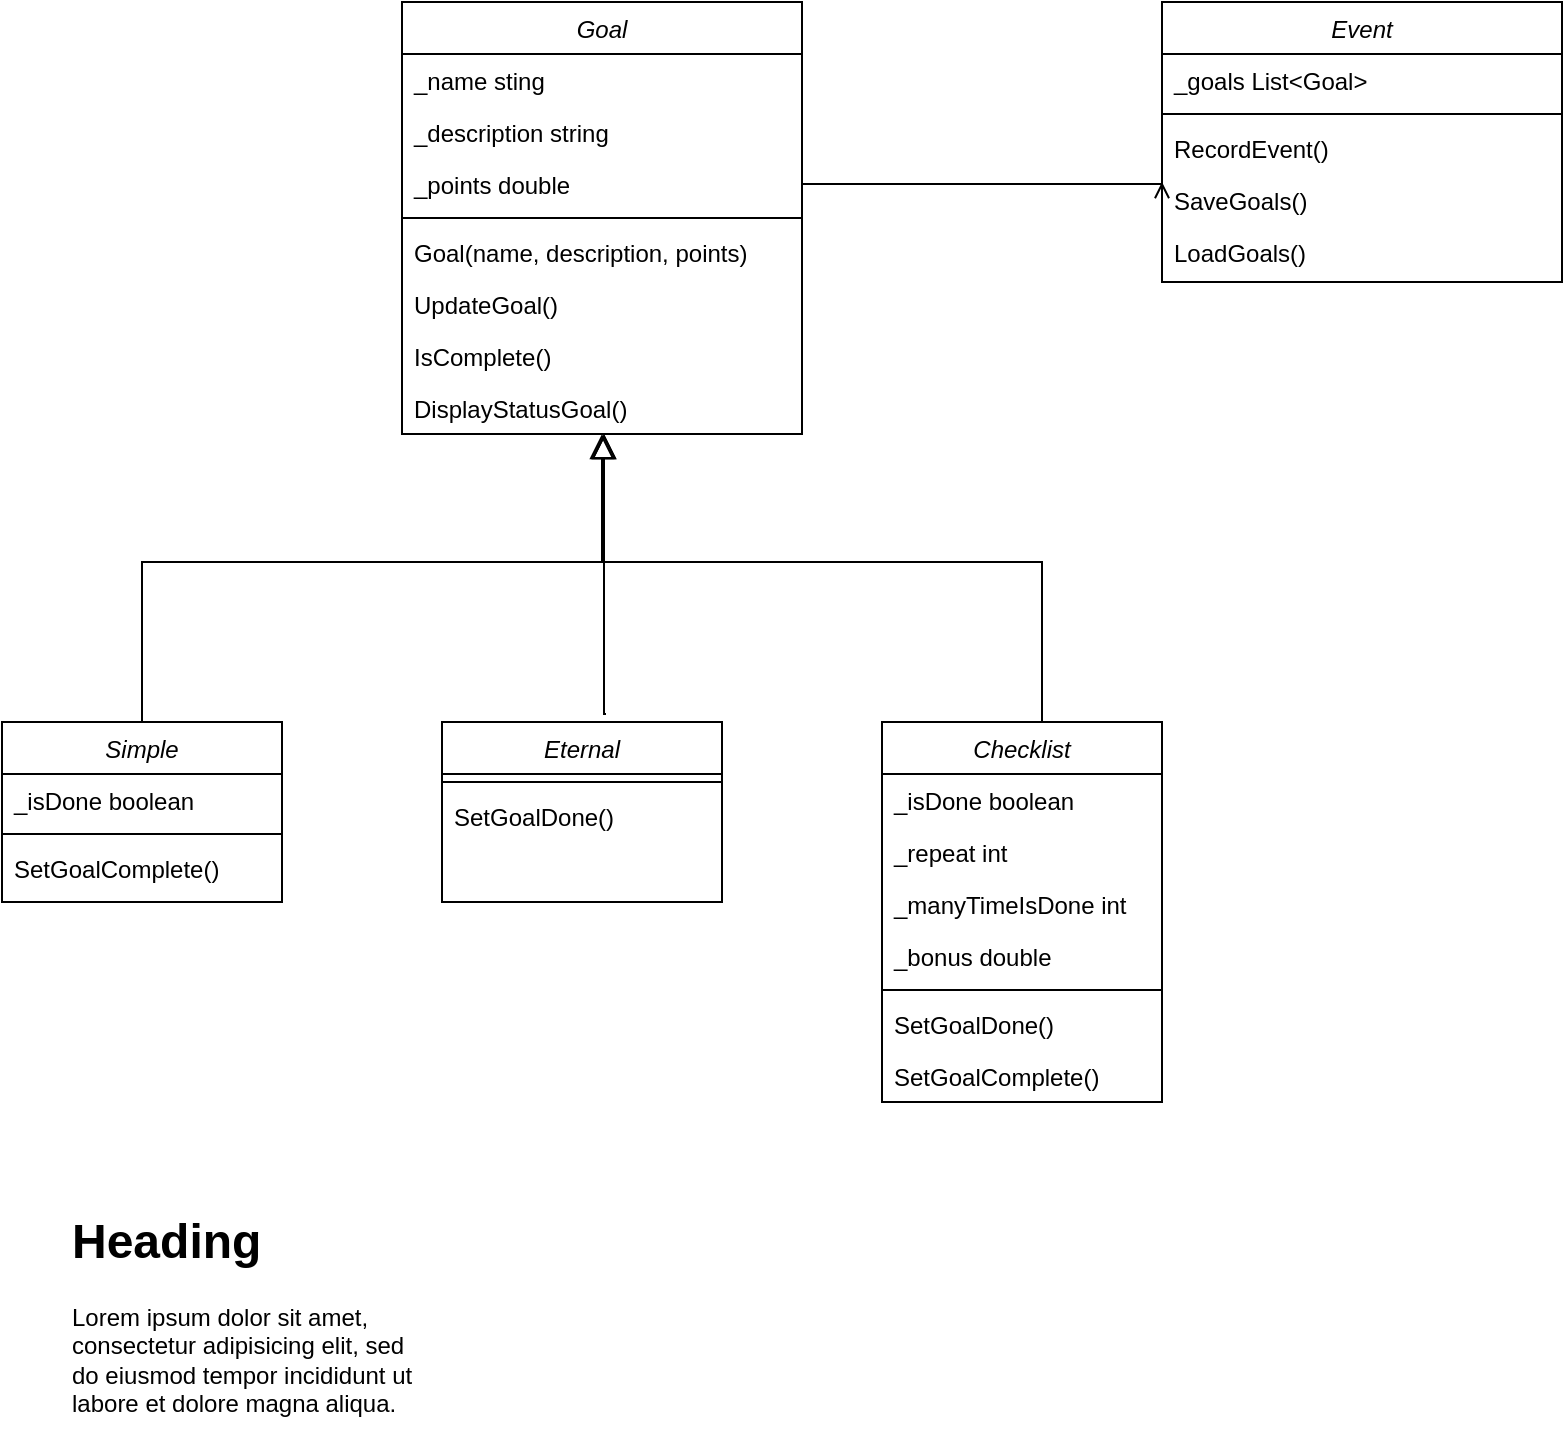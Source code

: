 <mxfile version="21.4.0" type="github">
  <diagram id="C5RBs43oDa-KdzZeNtuy" name="Page-1">
    <mxGraphModel dx="1375" dy="807" grid="1" gridSize="10" guides="1" tooltips="1" connect="1" arrows="1" fold="1" page="1" pageScale="1" pageWidth="827" pageHeight="1169" math="0" shadow="0">
      <root>
        <mxCell id="WIyWlLk6GJQsqaUBKTNV-0" />
        <mxCell id="WIyWlLk6GJQsqaUBKTNV-1" parent="WIyWlLk6GJQsqaUBKTNV-0" />
        <mxCell id="N5X9dsisBr9nZMHzFeyO-0" value="Goal" style="swimlane;fontStyle=2;align=center;verticalAlign=top;childLayout=stackLayout;horizontal=1;startSize=26;horizontalStack=0;resizeParent=1;resizeLast=0;collapsible=1;marginBottom=0;rounded=0;shadow=0;strokeWidth=1;" parent="WIyWlLk6GJQsqaUBKTNV-1" vertex="1">
          <mxGeometry x="220" y="80" width="200" height="216" as="geometry">
            <mxRectangle x="230" y="140" width="160" height="26" as="alternateBounds" />
          </mxGeometry>
        </mxCell>
        <mxCell id="N5X9dsisBr9nZMHzFeyO-1" value="_name sting" style="text;align=left;verticalAlign=top;spacingLeft=4;spacingRight=4;overflow=hidden;rotatable=0;points=[[0,0.5],[1,0.5]];portConstraint=eastwest;" parent="N5X9dsisBr9nZMHzFeyO-0" vertex="1">
          <mxGeometry y="26" width="200" height="26" as="geometry" />
        </mxCell>
        <mxCell id="N5X9dsisBr9nZMHzFeyO-2" value="_description string" style="text;align=left;verticalAlign=top;spacingLeft=4;spacingRight=4;overflow=hidden;rotatable=0;points=[[0,0.5],[1,0.5]];portConstraint=eastwest;rounded=0;shadow=0;html=0;" parent="N5X9dsisBr9nZMHzFeyO-0" vertex="1">
          <mxGeometry y="52" width="200" height="26" as="geometry" />
        </mxCell>
        <mxCell id="N5X9dsisBr9nZMHzFeyO-3" value="_points double" style="text;align=left;verticalAlign=top;spacingLeft=4;spacingRight=4;overflow=hidden;rotatable=0;points=[[0,0.5],[1,0.5]];portConstraint=eastwest;rounded=0;shadow=0;html=0;" parent="N5X9dsisBr9nZMHzFeyO-0" vertex="1">
          <mxGeometry y="78" width="200" height="26" as="geometry" />
        </mxCell>
        <mxCell id="N5X9dsisBr9nZMHzFeyO-4" value="" style="line;html=1;strokeWidth=1;align=left;verticalAlign=middle;spacingTop=-1;spacingLeft=3;spacingRight=3;rotatable=0;labelPosition=right;points=[];portConstraint=eastwest;" parent="N5X9dsisBr9nZMHzFeyO-0" vertex="1">
          <mxGeometry y="104" width="200" height="8" as="geometry" />
        </mxCell>
        <mxCell id="N5X9dsisBr9nZMHzFeyO-5" value="Goal(name, description, points)" style="text;align=left;verticalAlign=top;spacingLeft=4;spacingRight=4;overflow=hidden;rotatable=0;points=[[0,0.5],[1,0.5]];portConstraint=eastwest;" parent="N5X9dsisBr9nZMHzFeyO-0" vertex="1">
          <mxGeometry y="112" width="200" height="26" as="geometry" />
        </mxCell>
        <mxCell id="N5X9dsisBr9nZMHzFeyO-6" value="UpdateGoal()" style="text;align=left;verticalAlign=top;spacingLeft=4;spacingRight=4;overflow=hidden;rotatable=0;points=[[0,0.5],[1,0.5]];portConstraint=eastwest;" parent="N5X9dsisBr9nZMHzFeyO-0" vertex="1">
          <mxGeometry y="138" width="200" height="26" as="geometry" />
        </mxCell>
        <mxCell id="N5X9dsisBr9nZMHzFeyO-8" value="IsComplete()" style="text;align=left;verticalAlign=top;spacingLeft=4;spacingRight=4;overflow=hidden;rotatable=0;points=[[0,0.5],[1,0.5]];portConstraint=eastwest;" parent="N5X9dsisBr9nZMHzFeyO-0" vertex="1">
          <mxGeometry y="164" width="200" height="26" as="geometry" />
        </mxCell>
        <mxCell id="N5X9dsisBr9nZMHzFeyO-7" value="DisplayStatusGoal()" style="text;align=left;verticalAlign=top;spacingLeft=4;spacingRight=4;overflow=hidden;rotatable=0;points=[[0,0.5],[1,0.5]];portConstraint=eastwest;" parent="N5X9dsisBr9nZMHzFeyO-0" vertex="1">
          <mxGeometry y="190" width="200" height="26" as="geometry" />
        </mxCell>
        <mxCell id="N5X9dsisBr9nZMHzFeyO-19" style="edgeStyle=elbowEdgeStyle;rounded=0;orthogonalLoop=1;jettySize=auto;html=1;elbow=vertical;endArrow=block;endFill=0;endSize=10;entryX=0.505;entryY=1;entryDx=0;entryDy=0;entryPerimeter=0;" parent="WIyWlLk6GJQsqaUBKTNV-1" source="N5X9dsisBr9nZMHzFeyO-9" target="N5X9dsisBr9nZMHzFeyO-7" edge="1">
          <mxGeometry relative="1" as="geometry">
            <mxPoint x="400" y="300" as="targetPoint" />
            <Array as="points">
              <mxPoint x="400" y="360" />
              <mxPoint x="400" y="360" />
            </Array>
          </mxGeometry>
        </mxCell>
        <mxCell id="N5X9dsisBr9nZMHzFeyO-9" value="Simple" style="swimlane;fontStyle=2;align=center;verticalAlign=top;childLayout=stackLayout;horizontal=1;startSize=26;horizontalStack=0;resizeParent=1;resizeLast=0;collapsible=1;marginBottom=0;rounded=0;shadow=0;strokeWidth=1;" parent="WIyWlLk6GJQsqaUBKTNV-1" vertex="1">
          <mxGeometry x="20" y="440" width="140" height="90" as="geometry">
            <mxRectangle x="230" y="140" width="160" height="26" as="alternateBounds" />
          </mxGeometry>
        </mxCell>
        <mxCell id="N5X9dsisBr9nZMHzFeyO-10" value="_isDone boolean" style="text;align=left;verticalAlign=top;spacingLeft=4;spacingRight=4;overflow=hidden;rotatable=0;points=[[0,0.5],[1,0.5]];portConstraint=eastwest;" parent="N5X9dsisBr9nZMHzFeyO-9" vertex="1">
          <mxGeometry y="26" width="140" height="26" as="geometry" />
        </mxCell>
        <mxCell id="N5X9dsisBr9nZMHzFeyO-13" value="" style="line;html=1;strokeWidth=1;align=left;verticalAlign=middle;spacingTop=-1;spacingLeft=3;spacingRight=3;rotatable=0;labelPosition=right;points=[];portConstraint=eastwest;" parent="N5X9dsisBr9nZMHzFeyO-9" vertex="1">
          <mxGeometry y="52" width="140" height="8" as="geometry" />
        </mxCell>
        <mxCell id="N5X9dsisBr9nZMHzFeyO-17" value="SetGoalComplete()" style="text;align=left;verticalAlign=top;spacingLeft=4;spacingRight=4;overflow=hidden;rotatable=0;points=[[0,0.5],[1,0.5]];portConstraint=eastwest;" parent="N5X9dsisBr9nZMHzFeyO-9" vertex="1">
          <mxGeometry y="60" width="140" height="26" as="geometry" />
        </mxCell>
        <mxCell id="jNyfPGp1qXoaeHs2CXoK-4" style="edgeStyle=orthogonalEdgeStyle;rounded=0;orthogonalLoop=1;jettySize=auto;html=1;endSize=10;endArrow=block;endFill=0;exitX=0.5;exitY=0;exitDx=0;exitDy=0;" edge="1" parent="WIyWlLk6GJQsqaUBKTNV-1">
          <mxGeometry relative="1" as="geometry">
            <mxPoint x="321" y="296" as="targetPoint" />
            <mxPoint x="322" y="436" as="sourcePoint" />
            <Array as="points">
              <mxPoint x="321" y="436" />
            </Array>
          </mxGeometry>
        </mxCell>
        <mxCell id="jNyfPGp1qXoaeHs2CXoK-0" value="Eternal" style="swimlane;fontStyle=2;align=center;verticalAlign=top;childLayout=stackLayout;horizontal=1;startSize=26;horizontalStack=0;resizeParent=1;resizeLast=0;collapsible=1;marginBottom=0;rounded=0;shadow=0;strokeWidth=1;" vertex="1" parent="WIyWlLk6GJQsqaUBKTNV-1">
          <mxGeometry x="240" y="440" width="140" height="90" as="geometry">
            <mxRectangle x="230" y="140" width="160" height="26" as="alternateBounds" />
          </mxGeometry>
        </mxCell>
        <mxCell id="jNyfPGp1qXoaeHs2CXoK-2" value="" style="line;html=1;strokeWidth=1;align=left;verticalAlign=middle;spacingTop=-1;spacingLeft=3;spacingRight=3;rotatable=0;labelPosition=right;points=[];portConstraint=eastwest;" vertex="1" parent="jNyfPGp1qXoaeHs2CXoK-0">
          <mxGeometry y="26" width="140" height="8" as="geometry" />
        </mxCell>
        <mxCell id="jNyfPGp1qXoaeHs2CXoK-3" value="SetGoalDone()" style="text;align=left;verticalAlign=top;spacingLeft=4;spacingRight=4;overflow=hidden;rotatable=0;points=[[0,0.5],[1,0.5]];portConstraint=eastwest;" vertex="1" parent="jNyfPGp1qXoaeHs2CXoK-0">
          <mxGeometry y="34" width="140" height="26" as="geometry" />
        </mxCell>
        <mxCell id="jNyfPGp1qXoaeHs2CXoK-9" style="edgeStyle=elbowEdgeStyle;rounded=0;orthogonalLoop=1;jettySize=auto;html=1;elbow=vertical;endSize=10;endArrow=block;endFill=0;" edge="1" parent="WIyWlLk6GJQsqaUBKTNV-1" source="jNyfPGp1qXoaeHs2CXoK-5" target="N5X9dsisBr9nZMHzFeyO-7">
          <mxGeometry relative="1" as="geometry">
            <Array as="points">
              <mxPoint x="540" y="360" />
            </Array>
          </mxGeometry>
        </mxCell>
        <mxCell id="jNyfPGp1qXoaeHs2CXoK-5" value="Checklist" style="swimlane;fontStyle=2;align=center;verticalAlign=top;childLayout=stackLayout;horizontal=1;startSize=26;horizontalStack=0;resizeParent=1;resizeLast=0;collapsible=1;marginBottom=0;rounded=0;shadow=0;strokeWidth=1;" vertex="1" parent="WIyWlLk6GJQsqaUBKTNV-1">
          <mxGeometry x="460" y="440" width="140" height="190" as="geometry">
            <mxRectangle x="230" y="140" width="160" height="26" as="alternateBounds" />
          </mxGeometry>
        </mxCell>
        <mxCell id="jNyfPGp1qXoaeHs2CXoK-6" value="_isDone boolean" style="text;align=left;verticalAlign=top;spacingLeft=4;spacingRight=4;overflow=hidden;rotatable=0;points=[[0,0.5],[1,0.5]];portConstraint=eastwest;" vertex="1" parent="jNyfPGp1qXoaeHs2CXoK-5">
          <mxGeometry y="26" width="140" height="26" as="geometry" />
        </mxCell>
        <mxCell id="jNyfPGp1qXoaeHs2CXoK-10" value="_repeat int" style="text;align=left;verticalAlign=top;spacingLeft=4;spacingRight=4;overflow=hidden;rotatable=0;points=[[0,0.5],[1,0.5]];portConstraint=eastwest;" vertex="1" parent="jNyfPGp1qXoaeHs2CXoK-5">
          <mxGeometry y="52" width="140" height="26" as="geometry" />
        </mxCell>
        <mxCell id="jNyfPGp1qXoaeHs2CXoK-11" value="_manyTimeIsDone int" style="text;align=left;verticalAlign=top;spacingLeft=4;spacingRight=4;overflow=hidden;rotatable=0;points=[[0,0.5],[1,0.5]];portConstraint=eastwest;" vertex="1" parent="jNyfPGp1qXoaeHs2CXoK-5">
          <mxGeometry y="78" width="140" height="26" as="geometry" />
        </mxCell>
        <mxCell id="jNyfPGp1qXoaeHs2CXoK-12" value="_bonus double" style="text;align=left;verticalAlign=top;spacingLeft=4;spacingRight=4;overflow=hidden;rotatable=0;points=[[0,0.5],[1,0.5]];portConstraint=eastwest;" vertex="1" parent="jNyfPGp1qXoaeHs2CXoK-5">
          <mxGeometry y="104" width="140" height="26" as="geometry" />
        </mxCell>
        <mxCell id="jNyfPGp1qXoaeHs2CXoK-7" value="" style="line;html=1;strokeWidth=1;align=left;verticalAlign=middle;spacingTop=-1;spacingLeft=3;spacingRight=3;rotatable=0;labelPosition=right;points=[];portConstraint=eastwest;" vertex="1" parent="jNyfPGp1qXoaeHs2CXoK-5">
          <mxGeometry y="130" width="140" height="8" as="geometry" />
        </mxCell>
        <mxCell id="jNyfPGp1qXoaeHs2CXoK-8" value="SetGoalDone()" style="text;align=left;verticalAlign=top;spacingLeft=4;spacingRight=4;overflow=hidden;rotatable=0;points=[[0,0.5],[1,0.5]];portConstraint=eastwest;" vertex="1" parent="jNyfPGp1qXoaeHs2CXoK-5">
          <mxGeometry y="138" width="140" height="26" as="geometry" />
        </mxCell>
        <mxCell id="jNyfPGp1qXoaeHs2CXoK-13" value="SetGoalComplete()" style="text;align=left;verticalAlign=top;spacingLeft=4;spacingRight=4;overflow=hidden;rotatable=0;points=[[0,0.5],[1,0.5]];portConstraint=eastwest;" vertex="1" parent="jNyfPGp1qXoaeHs2CXoK-5">
          <mxGeometry y="164" width="140" height="26" as="geometry" />
        </mxCell>
        <mxCell id="jNyfPGp1qXoaeHs2CXoK-14" value="Event" style="swimlane;fontStyle=2;align=center;verticalAlign=top;childLayout=stackLayout;horizontal=1;startSize=26;horizontalStack=0;resizeParent=1;resizeLast=0;collapsible=1;marginBottom=0;rounded=0;shadow=0;strokeWidth=1;" vertex="1" parent="WIyWlLk6GJQsqaUBKTNV-1">
          <mxGeometry x="600" y="80" width="200" height="140" as="geometry">
            <mxRectangle x="230" y="140" width="160" height="26" as="alternateBounds" />
          </mxGeometry>
        </mxCell>
        <mxCell id="jNyfPGp1qXoaeHs2CXoK-15" value="_goals List&lt;Goal&gt;" style="text;align=left;verticalAlign=top;spacingLeft=4;spacingRight=4;overflow=hidden;rotatable=0;points=[[0,0.5],[1,0.5]];portConstraint=eastwest;" vertex="1" parent="jNyfPGp1qXoaeHs2CXoK-14">
          <mxGeometry y="26" width="200" height="26" as="geometry" />
        </mxCell>
        <mxCell id="jNyfPGp1qXoaeHs2CXoK-18" value="" style="line;html=1;strokeWidth=1;align=left;verticalAlign=middle;spacingTop=-1;spacingLeft=3;spacingRight=3;rotatable=0;labelPosition=right;points=[];portConstraint=eastwest;" vertex="1" parent="jNyfPGp1qXoaeHs2CXoK-14">
          <mxGeometry y="52" width="200" height="8" as="geometry" />
        </mxCell>
        <mxCell id="jNyfPGp1qXoaeHs2CXoK-20" value="RecordEvent()" style="text;align=left;verticalAlign=top;spacingLeft=4;spacingRight=4;overflow=hidden;rotatable=0;points=[[0,0.5],[1,0.5]];portConstraint=eastwest;" vertex="1" parent="jNyfPGp1qXoaeHs2CXoK-14">
          <mxGeometry y="60" width="200" height="26" as="geometry" />
        </mxCell>
        <mxCell id="jNyfPGp1qXoaeHs2CXoK-25" value="SaveGoals()" style="text;align=left;verticalAlign=top;spacingLeft=4;spacingRight=4;overflow=hidden;rotatable=0;points=[[0,0.5],[1,0.5]];portConstraint=eastwest;" vertex="1" parent="jNyfPGp1qXoaeHs2CXoK-14">
          <mxGeometry y="86" width="200" height="26" as="geometry" />
        </mxCell>
        <mxCell id="jNyfPGp1qXoaeHs2CXoK-22" value="LoadGoals()" style="text;align=left;verticalAlign=top;spacingLeft=4;spacingRight=4;overflow=hidden;rotatable=0;points=[[0,0.5],[1,0.5]];portConstraint=eastwest;" vertex="1" parent="jNyfPGp1qXoaeHs2CXoK-14">
          <mxGeometry y="112" width="200" height="26" as="geometry" />
        </mxCell>
        <mxCell id="jNyfPGp1qXoaeHs2CXoK-26" style="edgeStyle=orthogonalEdgeStyle;rounded=0;orthogonalLoop=1;jettySize=auto;html=1;exitX=1;exitY=0.5;exitDx=0;exitDy=0;endArrow=open;endFill=0;" edge="1" parent="WIyWlLk6GJQsqaUBKTNV-1" source="N5X9dsisBr9nZMHzFeyO-3">
          <mxGeometry relative="1" as="geometry">
            <mxPoint x="600" y="170" as="targetPoint" />
            <Array as="points">
              <mxPoint x="600" y="171" />
            </Array>
          </mxGeometry>
        </mxCell>
        <mxCell id="jNyfPGp1qXoaeHs2CXoK-27" value="&lt;h1&gt;Heading&lt;/h1&gt;&lt;p&gt;Lorem ipsum dolor sit amet, consectetur adipisicing elit, sed do eiusmod tempor incididunt ut labore et dolore magna aliqua.&lt;/p&gt;" style="text;html=1;strokeColor=none;fillColor=none;spacing=5;spacingTop=-20;whiteSpace=wrap;overflow=hidden;rounded=0;" vertex="1" parent="WIyWlLk6GJQsqaUBKTNV-1">
          <mxGeometry x="50" y="680" width="190" height="120" as="geometry" />
        </mxCell>
      </root>
    </mxGraphModel>
  </diagram>
</mxfile>
